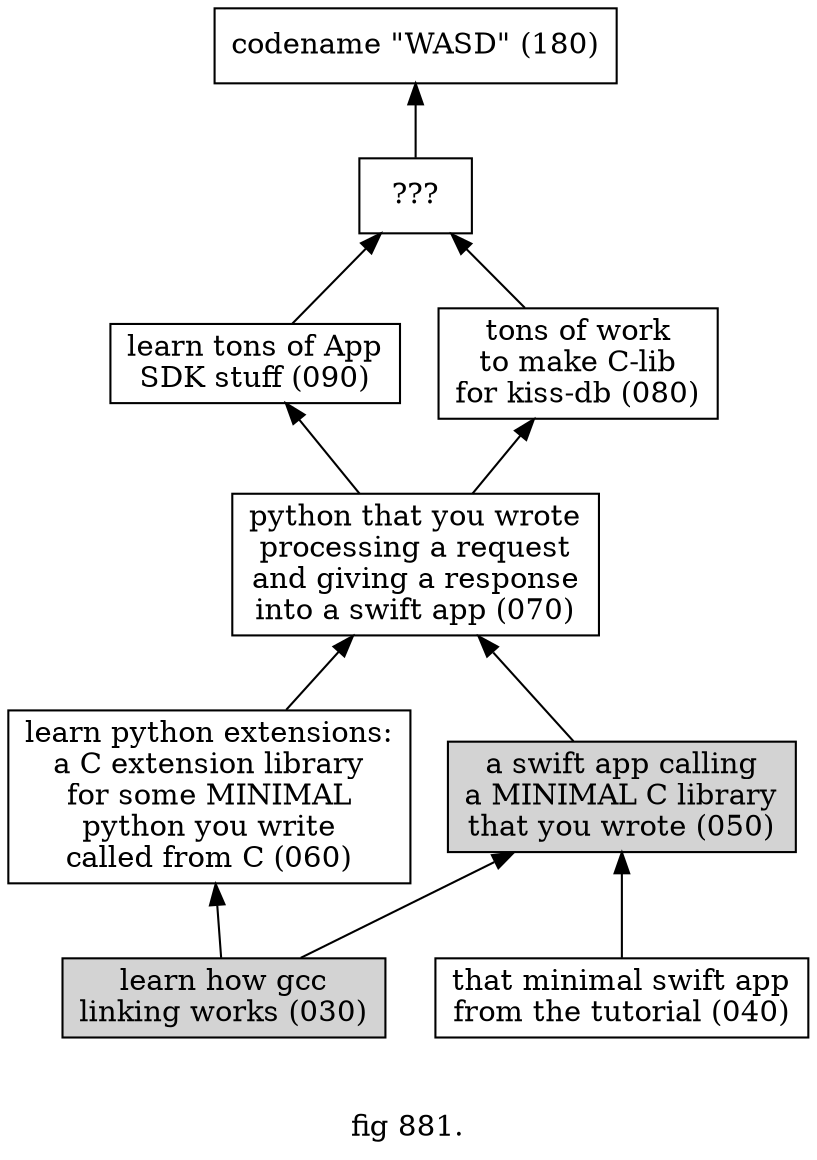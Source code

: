 digraph g {
rankdir=BT
node[shape=rect]


/*
base actions perhaps not needed for that one actions

*/

180[label="codename \"WASD\" (180)"]
100->180
100[label="???"]
090->100
090[label="learn tons of App\nSDK stuff (090)"]
080->100
080[label="tons of work\nto make C-lib\nfor kiss-db (080)"]
070->090
070->080
070[label="python that you wrote
processing a request
and giving a response
into a swift app (070)"]
060->070
060[label="learn python extensions:
a C extension library
for some MINIMAL
python you write
called from C (060)"]
050->070
050[label="a swift app calling
a MINIMAL C library
that you wrote (050)" style=filled]
040->050
040[label="that minimal swift app
from the tutorial (040)"]
030->060
030->050
030[label="learn how gcc
linking works (030)" style=filled]

label="

fig 881."
}
/*
#born.
*/
